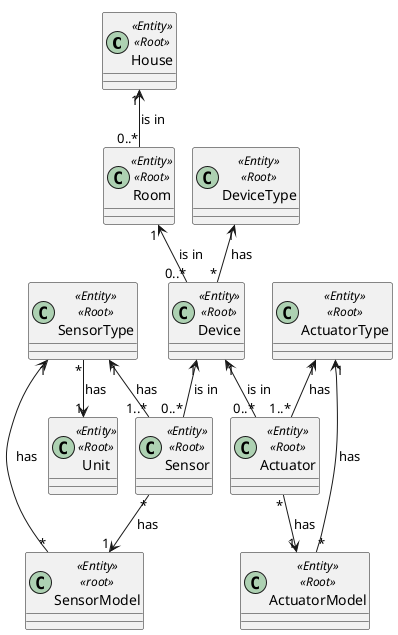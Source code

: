 @startuml
!pragma layout smetana

class House<<Entity>><<Root>>{}
class Room<<Entity>><<Root>>{}
class Device<<Entity>><<Root>>{}
class DeviceType<<Entity>><<Root>>{}
class Sensor<<Entity>><<Root>>{}
class Actuator<<Entity>><<Root>>{}
class ActuatorType<<Entity>><<Root>>{}
class ActuatorModel<<Entity>><<Root>>{}
class SensorType<<Entity>><<Root>>{}
class SensorModel<<Entity>><<root>>{}
class Unit<<Entity>><<Root>>{}

House "1" <-- "0..*" Room : is in >
Room "1" <-- "0..*" Device : is in >
DeviceType "1" <-- "*" Device : has >
Device "1" <-- "0..*" Sensor : is in >
Device "1" <-- "0..*" Actuator : is in >
SensorType "1" <-- "1..*" Sensor : has >
SensorType "*" --> "1" Unit : has >
Sensor "*" --> "1" SensorModel : has >
SensorType "1" <-- "*" SensorModel : has >
ActuatorType "1" <-- "1..*" Actuator : has >
ActuatorType "1" <-- "*" ActuatorModel : has  >
Actuator "*" --> "1" ActuatorModel : has >

@enduml
